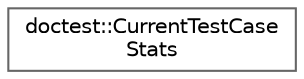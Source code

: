 digraph "Gráfico de Hierarquia de Classes"
{
 // LATEX_PDF_SIZE
  bgcolor="transparent";
  edge [fontname=Helvetica,fontsize=10,labelfontname=Helvetica,labelfontsize=10];
  node [fontname=Helvetica,fontsize=10,shape=box,height=0.2,width=0.4];
  rankdir="LR";
  Node0 [id="Node000000",label="doctest::CurrentTestCase\lStats",height=0.2,width=0.4,color="grey40", fillcolor="white", style="filled",URL="$structdoctest_1_1CurrentTestCaseStats.html",tooltip=" "];
}

